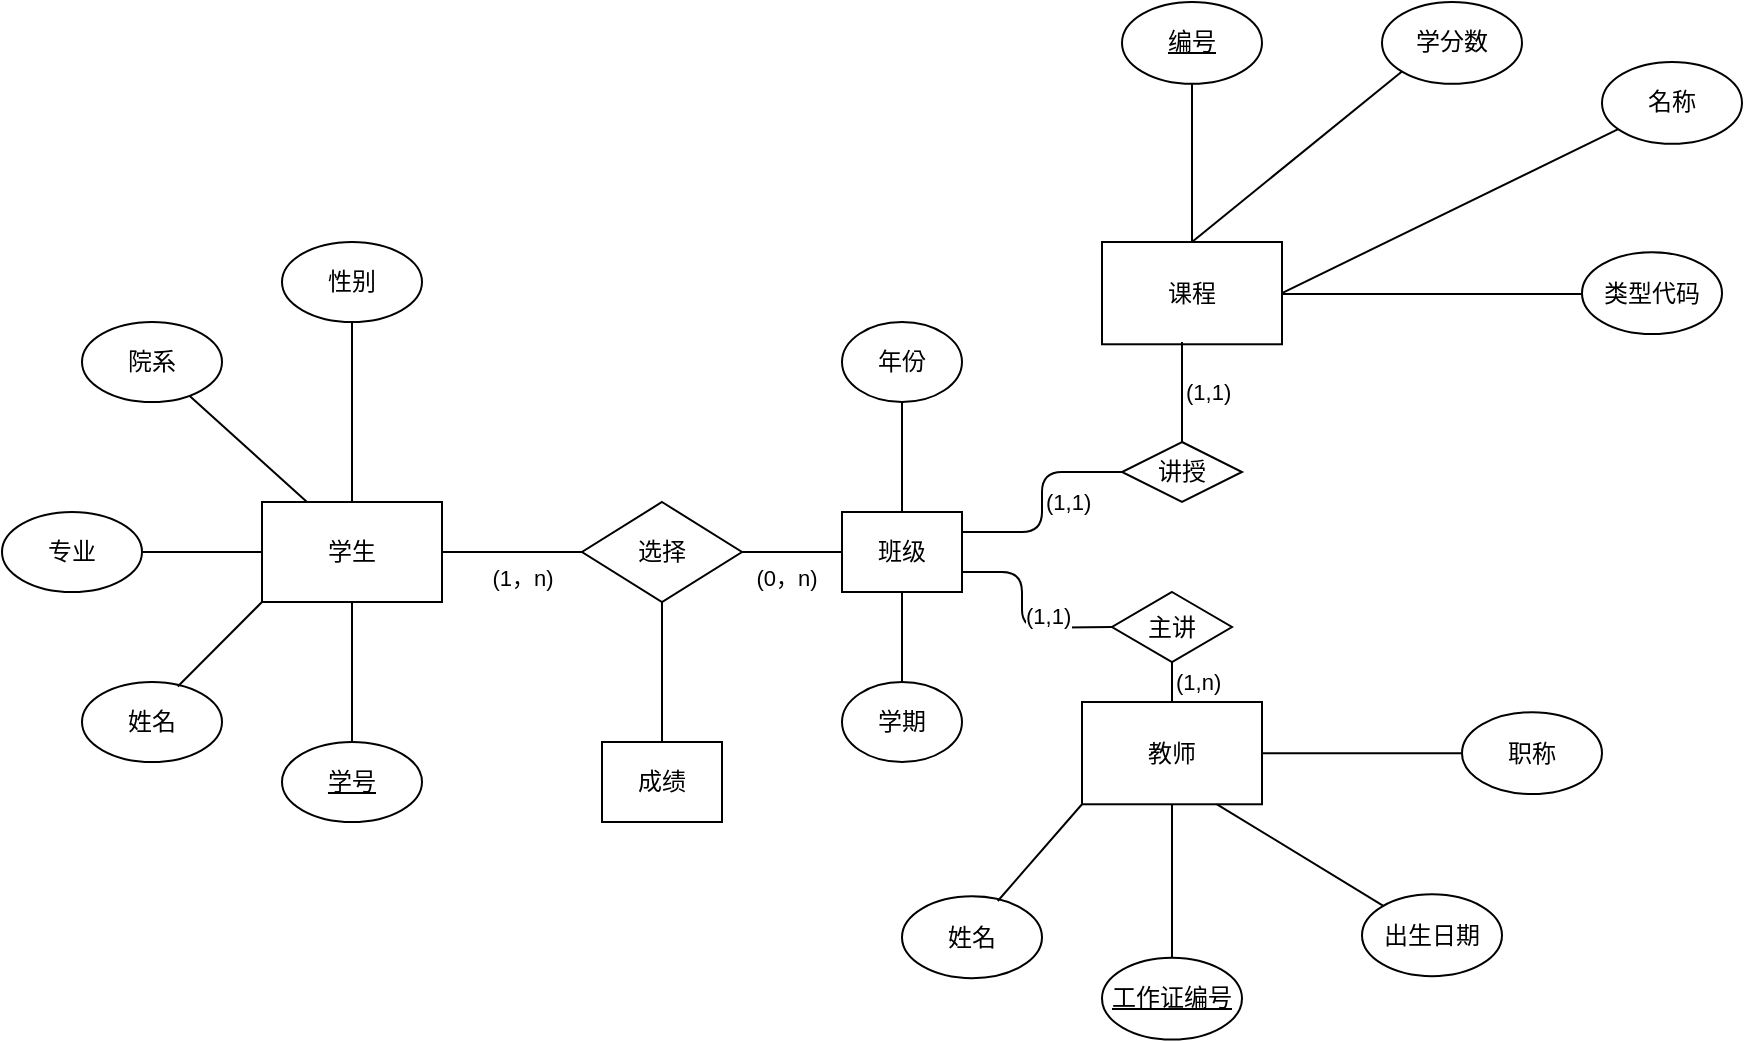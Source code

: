 <mxfile version="14.6.13" type="github">
  <diagram id="ADk-poxS1CPLiOyy40Ny" name="Page-1">
    <mxGraphModel dx="331" dy="1706" grid="1" gridSize="10" guides="1" tooltips="1" connect="1" arrows="1" fold="1" page="1" pageScale="1" pageWidth="827" pageHeight="1169" math="0" shadow="0">
      <root>
        <mxCell id="0" />
        <mxCell id="1" parent="0" />
        <mxCell id="LwtCkiT_g8_Se_lIQhq8-15" value="" style="group" parent="1" vertex="1" connectable="0">
          <mxGeometry x="10" y="90" width="220" height="290" as="geometry" />
        </mxCell>
        <mxCell id="LwtCkiT_g8_Se_lIQhq8-2" value="学生" style="rounded=0;whiteSpace=wrap;html=1;" parent="LwtCkiT_g8_Se_lIQhq8-15" vertex="1">
          <mxGeometry x="130" y="130" width="90" height="50" as="geometry" />
        </mxCell>
        <mxCell id="LwtCkiT_g8_Se_lIQhq8-3" value="院系" style="ellipse;whiteSpace=wrap;html=1;" parent="LwtCkiT_g8_Se_lIQhq8-15" vertex="1">
          <mxGeometry x="40" y="40" width="70" height="40" as="geometry" />
        </mxCell>
        <mxCell id="LwtCkiT_g8_Se_lIQhq8-4" value="性别" style="ellipse;whiteSpace=wrap;html=1;" parent="LwtCkiT_g8_Se_lIQhq8-15" vertex="1">
          <mxGeometry x="140" width="70" height="40" as="geometry" />
        </mxCell>
        <mxCell id="LwtCkiT_g8_Se_lIQhq8-5" value="姓名" style="ellipse;whiteSpace=wrap;html=1;" parent="LwtCkiT_g8_Se_lIQhq8-15" vertex="1">
          <mxGeometry x="40" y="220" width="70" height="40" as="geometry" />
        </mxCell>
        <mxCell id="LwtCkiT_g8_Se_lIQhq8-6" value="&lt;u&gt;学号&lt;/u&gt;" style="ellipse;whiteSpace=wrap;html=1;" parent="LwtCkiT_g8_Se_lIQhq8-15" vertex="1">
          <mxGeometry x="140" y="250" width="70" height="40" as="geometry" />
        </mxCell>
        <mxCell id="LwtCkiT_g8_Se_lIQhq8-9" value="专业" style="ellipse;whiteSpace=wrap;html=1;" parent="LwtCkiT_g8_Se_lIQhq8-15" vertex="1">
          <mxGeometry y="135" width="70" height="40" as="geometry" />
        </mxCell>
        <mxCell id="LwtCkiT_g8_Se_lIQhq8-10" value="" style="endArrow=none;html=1;entryX=0.5;entryY=1;entryDx=0;entryDy=0;" parent="LwtCkiT_g8_Se_lIQhq8-15" target="LwtCkiT_g8_Se_lIQhq8-2" edge="1">
          <mxGeometry width="50" height="50" relative="1" as="geometry">
            <mxPoint x="175" y="250" as="sourcePoint" />
            <mxPoint x="185" y="190" as="targetPoint" />
          </mxGeometry>
        </mxCell>
        <mxCell id="LwtCkiT_g8_Se_lIQhq8-11" value="" style="endArrow=none;html=1;entryX=0;entryY=1;entryDx=0;entryDy=0;exitX=0.684;exitY=0.057;exitDx=0;exitDy=0;exitPerimeter=0;" parent="LwtCkiT_g8_Se_lIQhq8-15" source="LwtCkiT_g8_Se_lIQhq8-5" target="LwtCkiT_g8_Se_lIQhq8-2" edge="1">
          <mxGeometry width="50" height="50" relative="1" as="geometry">
            <mxPoint x="195" y="270" as="sourcePoint" />
            <mxPoint x="195" y="200" as="targetPoint" />
          </mxGeometry>
        </mxCell>
        <mxCell id="LwtCkiT_g8_Se_lIQhq8-12" value="" style="endArrow=none;html=1;entryX=0;entryY=0.5;entryDx=0;entryDy=0;exitX=1;exitY=0.5;exitDx=0;exitDy=0;" parent="LwtCkiT_g8_Se_lIQhq8-15" source="LwtCkiT_g8_Se_lIQhq8-9" target="LwtCkiT_g8_Se_lIQhq8-2" edge="1">
          <mxGeometry width="50" height="50" relative="1" as="geometry">
            <mxPoint x="205" y="280" as="sourcePoint" />
            <mxPoint x="205" y="210" as="targetPoint" />
          </mxGeometry>
        </mxCell>
        <mxCell id="LwtCkiT_g8_Se_lIQhq8-13" value="" style="endArrow=none;html=1;exitX=0.25;exitY=0;exitDx=0;exitDy=0;" parent="LwtCkiT_g8_Se_lIQhq8-15" source="LwtCkiT_g8_Se_lIQhq8-2" target="LwtCkiT_g8_Se_lIQhq8-3" edge="1">
          <mxGeometry width="50" height="50" relative="1" as="geometry">
            <mxPoint x="215" y="290" as="sourcePoint" />
            <mxPoint x="215" y="220" as="targetPoint" />
          </mxGeometry>
        </mxCell>
        <mxCell id="LwtCkiT_g8_Se_lIQhq8-14" value="" style="endArrow=none;html=1;exitX=0.5;exitY=0;exitDx=0;exitDy=0;entryX=0.5;entryY=1;entryDx=0;entryDy=0;" parent="LwtCkiT_g8_Se_lIQhq8-15" source="LwtCkiT_g8_Se_lIQhq8-2" target="LwtCkiT_g8_Se_lIQhq8-4" edge="1">
          <mxGeometry width="50" height="50" relative="1" as="geometry">
            <mxPoint x="162.5" y="140" as="sourcePoint" />
            <mxPoint x="103.626" y="86.933" as="targetPoint" />
          </mxGeometry>
        </mxCell>
        <mxCell id="KK_iVK82mq96cOthiH7K-3" value="选择" style="rhombus;whiteSpace=wrap;html=1;" vertex="1" parent="1">
          <mxGeometry x="300" y="220" width="80" height="50" as="geometry" />
        </mxCell>
        <mxCell id="KK_iVK82mq96cOthiH7K-5" value="(1，n)" style="endArrow=none;html=1;exitX=1;exitY=0.5;exitDx=0;exitDy=0;align=center;verticalAlign=top;" edge="1" parent="1" source="LwtCkiT_g8_Se_lIQhq8-2" target="KK_iVK82mq96cOthiH7K-3">
          <mxGeometry x="0.143" width="50" height="50" relative="1" as="geometry">
            <mxPoint x="310" y="300" as="sourcePoint" />
            <mxPoint x="300" y="245" as="targetPoint" />
            <mxPoint as="offset" />
          </mxGeometry>
        </mxCell>
        <mxCell id="KK_iVK82mq96cOthiH7K-8" value="班级" style="rounded=0;whiteSpace=wrap;html=1;sketch=0;" vertex="1" parent="1">
          <mxGeometry x="430" y="225" width="60" height="40" as="geometry" />
        </mxCell>
        <mxCell id="KK_iVK82mq96cOthiH7K-9" value="(0，n)" style="endArrow=none;html=1;exitX=0;exitY=0.5;exitDx=0;exitDy=0;align=center;verticalAlign=top;entryX=1;entryY=0.5;entryDx=0;entryDy=0;" edge="1" parent="1" source="KK_iVK82mq96cOthiH7K-8" target="KK_iVK82mq96cOthiH7K-3">
          <mxGeometry x="0.143" width="50" height="50" relative="1" as="geometry">
            <mxPoint x="240" y="255" as="sourcePoint" />
            <mxPoint x="310" y="255" as="targetPoint" />
            <mxPoint as="offset" />
          </mxGeometry>
        </mxCell>
        <mxCell id="KK_iVK82mq96cOthiH7K-11" value="" style="group" vertex="1" connectable="0" parent="1">
          <mxGeometry x="460" y="320.003" width="350" height="168.746" as="geometry" />
        </mxCell>
        <mxCell id="LwtCkiT_g8_Se_lIQhq8-17" value="&lt;p&gt;教师&lt;/p&gt;" style="rounded=0;whiteSpace=wrap;html=1;rotation=0;direction=east;" parent="KK_iVK82mq96cOthiH7K-11" vertex="1">
          <mxGeometry x="90" width="90" height="51.136" as="geometry" />
        </mxCell>
        <mxCell id="LwtCkiT_g8_Se_lIQhq8-18" value="出生日期" style="ellipse;whiteSpace=wrap;html=1;rotation=0;direction=east;" parent="KK_iVK82mq96cOthiH7K-11" vertex="1">
          <mxGeometry x="230" y="96.155" width="70" height="40.909" as="geometry" />
        </mxCell>
        <mxCell id="LwtCkiT_g8_Se_lIQhq8-19" value="职称" style="ellipse;whiteSpace=wrap;html=1;rotation=0;direction=east;" parent="KK_iVK82mq96cOthiH7K-11" vertex="1">
          <mxGeometry x="280" y="5.115" width="70" height="40.909" as="geometry" />
        </mxCell>
        <mxCell id="LwtCkiT_g8_Se_lIQhq8-20" value="姓名" style="ellipse;whiteSpace=wrap;html=1;rotation=0;direction=east;" parent="KK_iVK82mq96cOthiH7K-11" vertex="1">
          <mxGeometry y="97.155" width="70" height="40.909" as="geometry" />
        </mxCell>
        <mxCell id="LwtCkiT_g8_Se_lIQhq8-21" value="&lt;u&gt;工作证编号&lt;/u&gt;" style="ellipse;whiteSpace=wrap;html=1;rotation=0;direction=east;" parent="KK_iVK82mq96cOthiH7K-11" vertex="1">
          <mxGeometry x="100" y="127.837" width="70" height="40.909" as="geometry" />
        </mxCell>
        <mxCell id="LwtCkiT_g8_Se_lIQhq8-23" value="" style="endArrow=none;html=1;entryX=0.5;entryY=1;entryDx=0;entryDy=0;exitX=0.5;exitY=1;exitDx=0;exitDy=0;" parent="KK_iVK82mq96cOthiH7K-11" target="LwtCkiT_g8_Se_lIQhq8-17" edge="1">
          <mxGeometry x="-75" y="81.815" width="50" height="51.136" as="geometry">
            <mxPoint x="135" y="127.837" as="sourcePoint" />
            <mxPoint x="145" y="66.474" as="targetPoint" />
          </mxGeometry>
        </mxCell>
        <mxCell id="LwtCkiT_g8_Se_lIQhq8-24" value="" style="endArrow=none;html=1;entryX=0;entryY=1;entryDx=0;entryDy=0;exitX=0.684;exitY=0.057;exitDx=0;exitDy=0;exitPerimeter=0;" parent="KK_iVK82mq96cOthiH7K-11" source="LwtCkiT_g8_Se_lIQhq8-20" target="LwtCkiT_g8_Se_lIQhq8-17" edge="1">
          <mxGeometry x="-75" y="81.815" width="50" height="51.136" as="geometry">
            <mxPoint x="155" y="148.292" as="sourcePoint" />
            <mxPoint x="155" y="76.701" as="targetPoint" />
          </mxGeometry>
        </mxCell>
        <mxCell id="LwtCkiT_g8_Se_lIQhq8-26" value="" style="endArrow=none;html=1;exitX=0.75;exitY=1;exitDx=0;exitDy=0;" parent="KK_iVK82mq96cOthiH7K-11" source="LwtCkiT_g8_Se_lIQhq8-17" target="LwtCkiT_g8_Se_lIQhq8-18" edge="1">
          <mxGeometry x="-75" y="81.815" width="50" height="51.136" as="geometry">
            <mxPoint x="175" y="168.746" as="sourcePoint" />
            <mxPoint x="175" y="97.155" as="targetPoint" />
          </mxGeometry>
        </mxCell>
        <mxCell id="LwtCkiT_g8_Se_lIQhq8-27" value="" style="endArrow=none;html=1;exitX=1;exitY=0.5;exitDx=0;exitDy=0;entryX=0;entryY=0.5;entryDx=0;entryDy=0;" parent="KK_iVK82mq96cOthiH7K-11" source="LwtCkiT_g8_Se_lIQhq8-17" target="LwtCkiT_g8_Se_lIQhq8-19" edge="1">
          <mxGeometry x="-75" y="81.815" width="50" height="51.136" as="geometry">
            <mxPoint x="190" y="31.157" as="sourcePoint" />
            <mxPoint x="280" y="31.157" as="targetPoint" />
          </mxGeometry>
        </mxCell>
        <mxCell id="KK_iVK82mq96cOthiH7K-12" value="年份" style="ellipse;whiteSpace=wrap;html=1;rounded=0;sketch=0;" vertex="1" parent="1">
          <mxGeometry x="430" y="130" width="60" height="40" as="geometry" />
        </mxCell>
        <mxCell id="KK_iVK82mq96cOthiH7K-13" value="学期" style="ellipse;whiteSpace=wrap;html=1;rounded=0;sketch=0;" vertex="1" parent="1">
          <mxGeometry x="430" y="310" width="60" height="40" as="geometry" />
        </mxCell>
        <mxCell id="KK_iVK82mq96cOthiH7K-14" value="" style="endArrow=none;html=1;align=left;entryX=0.5;entryY=1;entryDx=0;entryDy=0;exitX=0.5;exitY=0;exitDx=0;exitDy=0;" edge="1" parent="1" source="KK_iVK82mq96cOthiH7K-8" target="KK_iVK82mq96cOthiH7K-12">
          <mxGeometry width="50" height="50" relative="1" as="geometry">
            <mxPoint x="460" y="220" as="sourcePoint" />
            <mxPoint x="400" y="210" as="targetPoint" />
          </mxGeometry>
        </mxCell>
        <mxCell id="KK_iVK82mq96cOthiH7K-15" value="" style="endArrow=none;html=1;align=left;exitX=0.5;exitY=1;exitDx=0;exitDy=0;" edge="1" parent="1" source="KK_iVK82mq96cOthiH7K-8">
          <mxGeometry width="50" height="50" relative="1" as="geometry">
            <mxPoint x="460" y="270" as="sourcePoint" />
            <mxPoint x="460" y="310" as="targetPoint" />
          </mxGeometry>
        </mxCell>
        <mxCell id="KK_iVK82mq96cOthiH7K-16" value="成绩" style="rounded=0;whiteSpace=wrap;html=1;sketch=0;" vertex="1" parent="1">
          <mxGeometry x="310" y="340" width="60" height="40" as="geometry" />
        </mxCell>
        <mxCell id="KK_iVK82mq96cOthiH7K-17" value="" style="endArrow=none;html=1;align=left;exitX=0.5;exitY=0;exitDx=0;exitDy=0;entryX=0.5;entryY=1;entryDx=0;entryDy=0;" edge="1" parent="1" source="KK_iVK82mq96cOthiH7K-16" target="KK_iVK82mq96cOthiH7K-3">
          <mxGeometry width="50" height="50" relative="1" as="geometry">
            <mxPoint x="300" y="260" as="sourcePoint" />
            <mxPoint x="350" y="210" as="targetPoint" />
          </mxGeometry>
        </mxCell>
        <mxCell id="KK_iVK82mq96cOthiH7K-18" value="主讲" style="rhombus;whiteSpace=wrap;html=1;rounded=0;sketch=0;" vertex="1" parent="1">
          <mxGeometry x="565" y="265" width="60" height="35" as="geometry" />
        </mxCell>
        <mxCell id="KK_iVK82mq96cOthiH7K-19" value="(1,1)" style="endArrow=none;html=1;align=left;entryX=0;entryY=0.5;entryDx=0;entryDy=0;exitX=1;exitY=0.75;exitDx=0;exitDy=0;verticalAlign=middle;" edge="1" parent="1" source="KK_iVK82mq96cOthiH7K-8" target="KK_iVK82mq96cOthiH7K-18">
          <mxGeometry width="50" height="50" relative="1" as="geometry">
            <mxPoint x="490" y="268" as="sourcePoint" />
            <mxPoint x="500" y="210" as="targetPoint" />
            <Array as="points">
              <mxPoint x="520" y="255" />
              <mxPoint x="520" y="283" />
            </Array>
          </mxGeometry>
        </mxCell>
        <mxCell id="KK_iVK82mq96cOthiH7K-20" value="(1,n)" style="endArrow=none;html=1;align=left;entryX=0.5;entryY=1;entryDx=0;entryDy=0;exitX=0.5;exitY=0;exitDx=0;exitDy=0;" edge="1" parent="1" source="LwtCkiT_g8_Se_lIQhq8-17" target="KK_iVK82mq96cOthiH7K-18">
          <mxGeometry width="50" height="50" relative="1" as="geometry">
            <mxPoint x="470" y="235" as="sourcePoint" />
            <mxPoint x="470" y="180" as="targetPoint" />
          </mxGeometry>
        </mxCell>
        <mxCell id="KK_iVK82mq96cOthiH7K-21" value="(1,1)" style="endArrow=none;html=1;align=left;exitX=1;exitY=0.25;exitDx=0;exitDy=0;verticalAlign=middle;entryX=0;entryY=0.5;entryDx=0;entryDy=0;" edge="1" parent="1" source="KK_iVK82mq96cOthiH7K-8" target="KK_iVK82mq96cOthiH7K-22">
          <mxGeometry width="50" height="50" relative="1" as="geometry">
            <mxPoint x="500" y="265" as="sourcePoint" />
            <mxPoint x="570" y="200" as="targetPoint" />
            <Array as="points">
              <mxPoint x="530" y="235" />
              <mxPoint x="530" y="205" />
            </Array>
          </mxGeometry>
        </mxCell>
        <mxCell id="KK_iVK82mq96cOthiH7K-22" value="讲授" style="rhombus;whiteSpace=wrap;html=1;rounded=0;sketch=0;" vertex="1" parent="1">
          <mxGeometry x="570" y="190" width="60" height="30" as="geometry" />
        </mxCell>
        <mxCell id="KK_iVK82mq96cOthiH7K-24" value="" style="group" vertex="1" connectable="0" parent="1">
          <mxGeometry x="560" y="-30.002" width="320" height="171.141" as="geometry" />
        </mxCell>
        <mxCell id="LwtCkiT_g8_Se_lIQhq8-30" value="&lt;p&gt;课程&lt;/p&gt;" style="rounded=0;whiteSpace=wrap;html=1;rotation=0;direction=east;" parent="KK_iVK82mq96cOthiH7K-24" vertex="1">
          <mxGeometry y="120.005" width="90" height="51.136" as="geometry" />
        </mxCell>
        <mxCell id="LwtCkiT_g8_Se_lIQhq8-31" value="名称" style="ellipse;whiteSpace=wrap;html=1;rotation=0;direction=east;" parent="KK_iVK82mq96cOthiH7K-24" vertex="1">
          <mxGeometry x="250" y="29.999" width="70" height="40.909" as="geometry" />
        </mxCell>
        <mxCell id="KK_iVK82mq96cOthiH7K-23" style="edgeStyle=orthogonalEdgeStyle;curved=0;rounded=1;sketch=0;orthogonalLoop=1;jettySize=auto;html=1;exitX=0.5;exitY=1;exitDx=0;exitDy=0;align=left;" edge="1" parent="KK_iVK82mq96cOthiH7K-24" source="LwtCkiT_g8_Se_lIQhq8-32">
          <mxGeometry relative="1" as="geometry">
            <mxPoint x="270" y="150.002" as="targetPoint" />
          </mxGeometry>
        </mxCell>
        <mxCell id="LwtCkiT_g8_Se_lIQhq8-32" value="类型代码" style="ellipse;whiteSpace=wrap;html=1;rotation=0;direction=east;" parent="KK_iVK82mq96cOthiH7K-24" vertex="1">
          <mxGeometry x="240" y="125.12" width="70" height="40.909" as="geometry" />
        </mxCell>
        <mxCell id="LwtCkiT_g8_Se_lIQhq8-33" value="学分数" style="ellipse;whiteSpace=wrap;html=1;rotation=0;direction=east;" parent="KK_iVK82mq96cOthiH7K-24" vertex="1">
          <mxGeometry x="140" width="70" height="40.909" as="geometry" />
        </mxCell>
        <mxCell id="LwtCkiT_g8_Se_lIQhq8-34" value="&lt;u&gt;编号&lt;/u&gt;" style="ellipse;whiteSpace=wrap;html=1;rotation=0;direction=east;" parent="KK_iVK82mq96cOthiH7K-24" vertex="1">
          <mxGeometry x="10" y="0.002" width="70" height="40.909" as="geometry" />
        </mxCell>
        <mxCell id="LwtCkiT_g8_Se_lIQhq8-35" value="" style="endArrow=none;html=1;entryX=0.5;entryY=1;entryDx=0;entryDy=0;" parent="KK_iVK82mq96cOthiH7K-24" target="LwtCkiT_g8_Se_lIQhq8-34" edge="1">
          <mxGeometry x="-165" y="196.709" width="50" height="51.136" as="geometry">
            <mxPoint x="45" y="120.002" as="sourcePoint" />
            <mxPoint x="55" y="181.368" as="targetPoint" />
          </mxGeometry>
        </mxCell>
        <mxCell id="LwtCkiT_g8_Se_lIQhq8-36" value="" style="endArrow=none;html=1;exitX=0;exitY=1;exitDx=0;exitDy=0;" parent="KK_iVK82mq96cOthiH7K-24" source="LwtCkiT_g8_Se_lIQhq8-33" edge="1">
          <mxGeometry x="-165" y="196.709" width="50" height="51.136" as="geometry">
            <mxPoint x="65" y="263.186" as="sourcePoint" />
            <mxPoint x="45" y="120.002" as="targetPoint" />
          </mxGeometry>
        </mxCell>
        <mxCell id="LwtCkiT_g8_Se_lIQhq8-37" value="" style="endArrow=none;html=1;exitX=1;exitY=0.5;exitDx=0;exitDy=0;" parent="KK_iVK82mq96cOthiH7K-24" source="LwtCkiT_g8_Se_lIQhq8-30" target="LwtCkiT_g8_Se_lIQhq8-31" edge="1">
          <mxGeometry x="-165" y="196.709" width="50" height="51.136" as="geometry">
            <mxPoint x="85" y="283.641" as="sourcePoint" />
            <mxPoint x="85" y="212.05" as="targetPoint" />
          </mxGeometry>
        </mxCell>
        <mxCell id="LwtCkiT_g8_Se_lIQhq8-38" value="" style="endArrow=none;html=1;" parent="KK_iVK82mq96cOthiH7K-24" edge="1">
          <mxGeometry x="-165" y="196.709" width="50" height="51.136" as="geometry">
            <mxPoint x="90" y="146.002" as="sourcePoint" />
            <mxPoint x="240" y="146.002" as="targetPoint" />
          </mxGeometry>
        </mxCell>
        <mxCell id="KK_iVK82mq96cOthiH7K-25" value="(1,1)" style="endArrow=none;html=1;align=left;exitX=0.5;exitY=0;exitDx=0;exitDy=0;" edge="1" parent="1" source="KK_iVK82mq96cOthiH7K-22">
          <mxGeometry width="50" height="50" relative="1" as="geometry">
            <mxPoint x="520" y="-120" as="sourcePoint" />
            <mxPoint x="600" y="140" as="targetPoint" />
          </mxGeometry>
        </mxCell>
      </root>
    </mxGraphModel>
  </diagram>
</mxfile>
